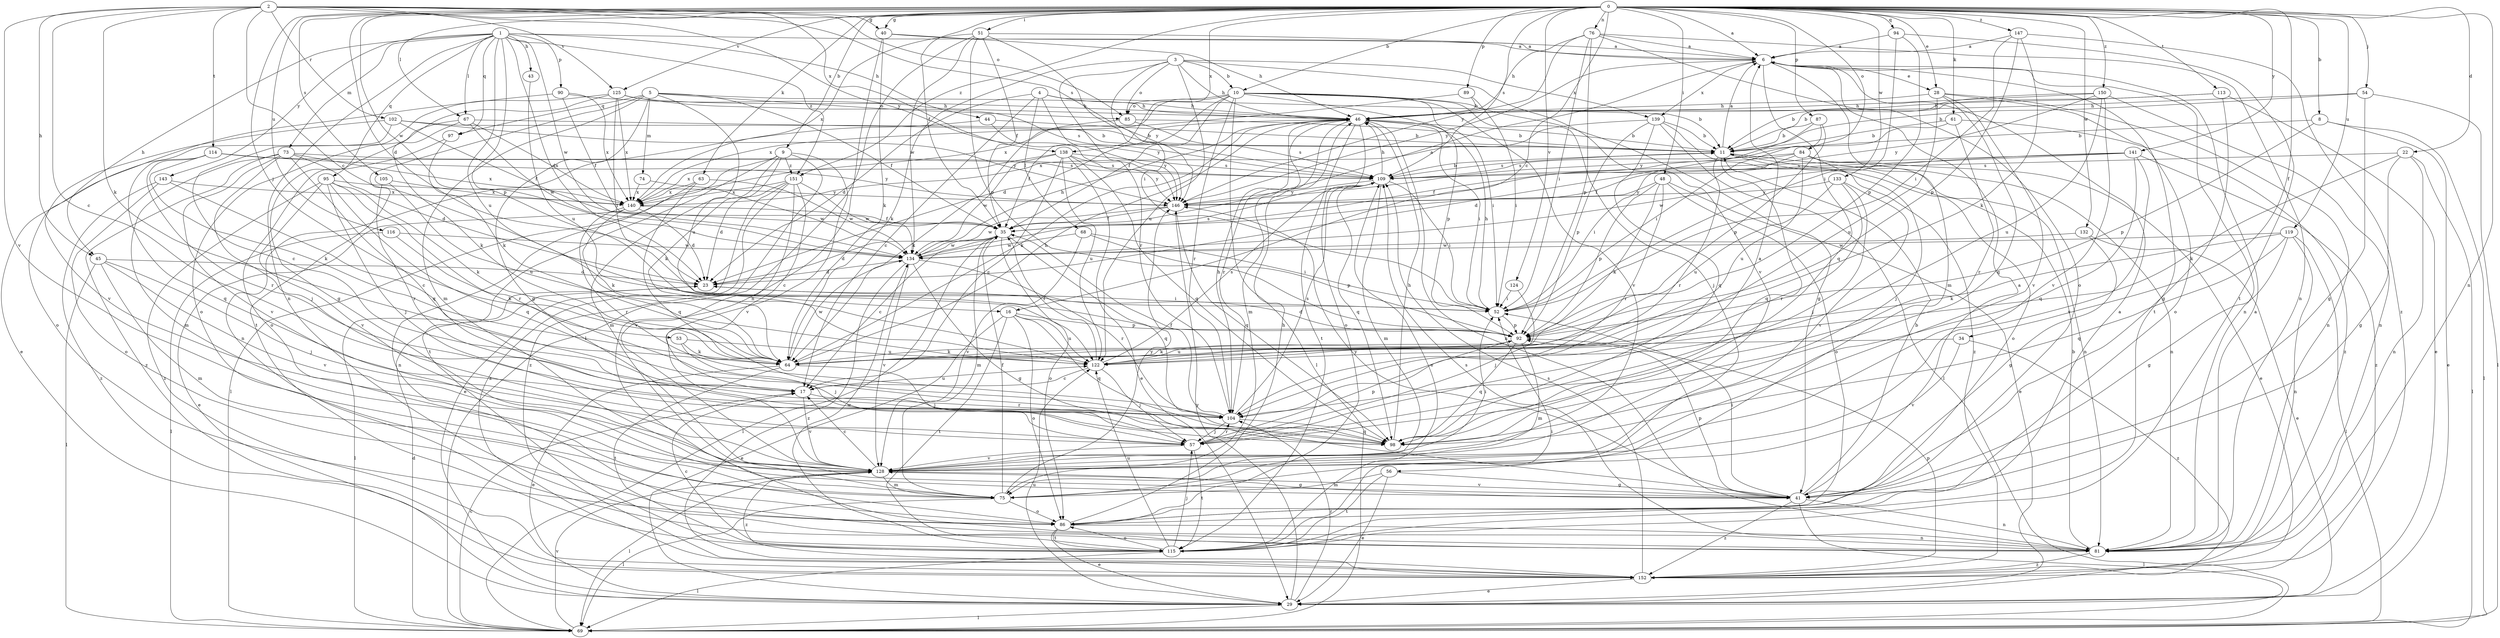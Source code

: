 strict digraph  {
0;
1;
2;
3;
4;
5;
6;
8;
9;
10;
11;
16;
17;
22;
23;
28;
29;
34;
35;
40;
41;
43;
44;
45;
46;
48;
51;
52;
53;
54;
56;
57;
61;
63;
64;
67;
68;
69;
73;
74;
75;
76;
81;
84;
85;
86;
87;
89;
90;
92;
94;
95;
97;
98;
102;
104;
105;
109;
113;
114;
115;
116;
119;
122;
124;
125;
128;
132;
133;
134;
138;
139;
140;
141;
143;
146;
147;
150;
151;
152;
0 -> 6  [label=a];
0 -> 8  [label=b];
0 -> 9  [label=b];
0 -> 10  [label=b];
0 -> 16  [label=c];
0 -> 22  [label=d];
0 -> 23  [label=d];
0 -> 28  [label=e];
0 -> 34  [label=f];
0 -> 35  [label=f];
0 -> 40  [label=g];
0 -> 48  [label=i];
0 -> 51  [label=i];
0 -> 53  [label=j];
0 -> 54  [label=j];
0 -> 61  [label=k];
0 -> 63  [label=k];
0 -> 67  [label=l];
0 -> 76  [label=n];
0 -> 81  [label=n];
0 -> 84  [label=o];
0 -> 87  [label=p];
0 -> 89  [label=p];
0 -> 94  [label=q];
0 -> 105  [label=s];
0 -> 109  [label=s];
0 -> 113  [label=t];
0 -> 116  [label=u];
0 -> 119  [label=u];
0 -> 124  [label=v];
0 -> 125  [label=v];
0 -> 132  [label=w];
0 -> 133  [label=w];
0 -> 134  [label=w];
0 -> 138  [label=x];
0 -> 141  [label=y];
0 -> 147  [label=z];
0 -> 150  [label=z];
0 -> 151  [label=z];
1 -> 6  [label=a];
1 -> 23  [label=d];
1 -> 43  [label=h];
1 -> 44  [label=h];
1 -> 45  [label=h];
1 -> 67  [label=l];
1 -> 73  [label=m];
1 -> 81  [label=n];
1 -> 90  [label=p];
1 -> 92  [label=p];
1 -> 95  [label=q];
1 -> 97  [label=q];
1 -> 122  [label=u];
1 -> 134  [label=w];
1 -> 143  [label=y];
1 -> 151  [label=z];
2 -> 16  [label=c];
2 -> 17  [label=c];
2 -> 40  [label=g];
2 -> 45  [label=h];
2 -> 64  [label=k];
2 -> 85  [label=o];
2 -> 102  [label=r];
2 -> 109  [label=s];
2 -> 114  [label=t];
2 -> 125  [label=v];
2 -> 128  [label=v];
2 -> 138  [label=x];
2 -> 146  [label=y];
3 -> 10  [label=b];
3 -> 46  [label=h];
3 -> 64  [label=k];
3 -> 85  [label=o];
3 -> 104  [label=r];
3 -> 122  [label=u];
3 -> 128  [label=v];
3 -> 139  [label=x];
3 -> 146  [label=y];
4 -> 11  [label=b];
4 -> 17  [label=c];
4 -> 23  [label=d];
4 -> 46  [label=h];
4 -> 68  [label=l];
4 -> 146  [label=y];
5 -> 35  [label=f];
5 -> 41  [label=g];
5 -> 46  [label=h];
5 -> 74  [label=m];
5 -> 75  [label=m];
5 -> 85  [label=o];
5 -> 97  [label=q];
5 -> 115  [label=t];
5 -> 122  [label=u];
6 -> 28  [label=e];
6 -> 75  [label=m];
6 -> 81  [label=n];
6 -> 98  [label=q];
6 -> 115  [label=t];
6 -> 139  [label=x];
6 -> 146  [label=y];
8 -> 11  [label=b];
8 -> 29  [label=e];
8 -> 69  [label=l];
8 -> 92  [label=p];
9 -> 64  [label=k];
9 -> 69  [label=l];
9 -> 75  [label=m];
9 -> 115  [label=t];
9 -> 128  [label=v];
9 -> 151  [label=z];
9 -> 152  [label=z];
10 -> 23  [label=d];
10 -> 35  [label=f];
10 -> 41  [label=g];
10 -> 52  [label=i];
10 -> 56  [label=j];
10 -> 69  [label=l];
10 -> 85  [label=o];
10 -> 92  [label=p];
10 -> 104  [label=r];
10 -> 128  [label=v];
10 -> 140  [label=x];
11 -> 6  [label=a];
11 -> 81  [label=n];
11 -> 86  [label=o];
11 -> 98  [label=q];
11 -> 104  [label=r];
11 -> 109  [label=s];
16 -> 29  [label=e];
16 -> 86  [label=o];
16 -> 92  [label=p];
16 -> 98  [label=q];
16 -> 115  [label=t];
16 -> 122  [label=u];
17 -> 104  [label=r];
17 -> 122  [label=u];
17 -> 128  [label=v];
22 -> 41  [label=g];
22 -> 64  [label=k];
22 -> 69  [label=l];
22 -> 81  [label=n];
22 -> 109  [label=s];
23 -> 52  [label=i];
23 -> 69  [label=l];
28 -> 46  [label=h];
28 -> 81  [label=n];
28 -> 86  [label=o];
28 -> 98  [label=q];
28 -> 122  [label=u];
28 -> 128  [label=v];
29 -> 69  [label=l];
29 -> 104  [label=r];
29 -> 122  [label=u];
29 -> 146  [label=y];
34 -> 64  [label=k];
34 -> 128  [label=v];
34 -> 152  [label=z];
35 -> 6  [label=a];
35 -> 17  [label=c];
35 -> 23  [label=d];
35 -> 69  [label=l];
35 -> 75  [label=m];
35 -> 86  [label=o];
35 -> 98  [label=q];
35 -> 134  [label=w];
40 -> 6  [label=a];
40 -> 46  [label=h];
40 -> 64  [label=k];
40 -> 81  [label=n];
41 -> 6  [label=a];
41 -> 11  [label=b];
41 -> 52  [label=i];
41 -> 69  [label=l];
41 -> 81  [label=n];
41 -> 92  [label=p];
41 -> 128  [label=v];
41 -> 146  [label=y];
41 -> 152  [label=z];
43 -> 122  [label=u];
44 -> 11  [label=b];
44 -> 81  [label=n];
44 -> 146  [label=y];
45 -> 23  [label=d];
45 -> 57  [label=j];
45 -> 69  [label=l];
45 -> 75  [label=m];
45 -> 128  [label=v];
46 -> 11  [label=b];
46 -> 35  [label=f];
46 -> 52  [label=i];
46 -> 64  [label=k];
46 -> 75  [label=m];
46 -> 81  [label=n];
46 -> 86  [label=o];
46 -> 104  [label=r];
46 -> 115  [label=t];
48 -> 29  [label=e];
48 -> 64  [label=k];
48 -> 86  [label=o];
48 -> 92  [label=p];
48 -> 104  [label=r];
48 -> 146  [label=y];
51 -> 6  [label=a];
51 -> 35  [label=f];
51 -> 52  [label=i];
51 -> 69  [label=l];
51 -> 92  [label=p];
51 -> 134  [label=w];
51 -> 140  [label=x];
52 -> 46  [label=h];
52 -> 92  [label=p];
53 -> 57  [label=j];
53 -> 64  [label=k];
53 -> 122  [label=u];
54 -> 11  [label=b];
54 -> 41  [label=g];
54 -> 46  [label=h];
54 -> 69  [label=l];
56 -> 29  [label=e];
56 -> 41  [label=g];
56 -> 75  [label=m];
56 -> 115  [label=t];
57 -> 6  [label=a];
57 -> 92  [label=p];
57 -> 104  [label=r];
57 -> 115  [label=t];
57 -> 128  [label=v];
61 -> 11  [label=b];
61 -> 104  [label=r];
61 -> 146  [label=y];
61 -> 152  [label=z];
63 -> 81  [label=n];
63 -> 98  [label=q];
63 -> 134  [label=w];
63 -> 140  [label=x];
64 -> 29  [label=e];
64 -> 46  [label=h];
64 -> 57  [label=j];
64 -> 115  [label=t];
64 -> 134  [label=w];
67 -> 11  [label=b];
67 -> 64  [label=k];
67 -> 86  [label=o];
67 -> 134  [label=w];
67 -> 140  [label=x];
68 -> 52  [label=i];
68 -> 92  [label=p];
68 -> 128  [label=v];
68 -> 134  [label=w];
69 -> 17  [label=c];
69 -> 23  [label=d];
69 -> 128  [label=v];
73 -> 23  [label=d];
73 -> 57  [label=j];
73 -> 75  [label=m];
73 -> 98  [label=q];
73 -> 109  [label=s];
73 -> 128  [label=v];
73 -> 140  [label=x];
73 -> 152  [label=z];
74 -> 134  [label=w];
74 -> 140  [label=x];
75 -> 35  [label=f];
75 -> 69  [label=l];
75 -> 86  [label=o];
75 -> 146  [label=y];
76 -> 6  [label=a];
76 -> 46  [label=h];
76 -> 52  [label=i];
76 -> 81  [label=n];
76 -> 86  [label=o];
76 -> 92  [label=p];
76 -> 146  [label=y];
81 -> 6  [label=a];
81 -> 11  [label=b];
81 -> 109  [label=s];
81 -> 152  [label=z];
84 -> 29  [label=e];
84 -> 35  [label=f];
84 -> 52  [label=i];
84 -> 57  [label=j];
84 -> 81  [label=n];
84 -> 109  [label=s];
84 -> 122  [label=u];
85 -> 11  [label=b];
85 -> 64  [label=k];
85 -> 109  [label=s];
86 -> 29  [label=e];
86 -> 46  [label=h];
86 -> 81  [label=n];
86 -> 115  [label=t];
87 -> 11  [label=b];
87 -> 23  [label=d];
87 -> 52  [label=i];
87 -> 92  [label=p];
89 -> 46  [label=h];
89 -> 52  [label=i];
89 -> 140  [label=x];
90 -> 29  [label=e];
90 -> 35  [label=f];
90 -> 46  [label=h];
90 -> 140  [label=x];
92 -> 23  [label=d];
92 -> 64  [label=k];
92 -> 75  [label=m];
92 -> 98  [label=q];
92 -> 122  [label=u];
94 -> 6  [label=a];
94 -> 52  [label=i];
94 -> 92  [label=p];
94 -> 115  [label=t];
95 -> 57  [label=j];
95 -> 64  [label=k];
95 -> 98  [label=q];
95 -> 104  [label=r];
95 -> 128  [label=v];
95 -> 146  [label=y];
95 -> 152  [label=z];
97 -> 64  [label=k];
97 -> 86  [label=o];
98 -> 46  [label=h];
102 -> 11  [label=b];
102 -> 17  [label=c];
102 -> 35  [label=f];
102 -> 128  [label=v];
102 -> 146  [label=y];
104 -> 35  [label=f];
104 -> 46  [label=h];
104 -> 57  [label=j];
104 -> 98  [label=q];
104 -> 109  [label=s];
105 -> 104  [label=r];
105 -> 122  [label=u];
105 -> 140  [label=x];
109 -> 11  [label=b];
109 -> 46  [label=h];
109 -> 52  [label=i];
109 -> 75  [label=m];
109 -> 98  [label=q];
109 -> 146  [label=y];
113 -> 11  [label=b];
113 -> 29  [label=e];
113 -> 41  [label=g];
113 -> 46  [label=h];
114 -> 64  [label=k];
114 -> 98  [label=q];
114 -> 104  [label=r];
114 -> 109  [label=s];
114 -> 146  [label=y];
115 -> 6  [label=a];
115 -> 17  [label=c];
115 -> 52  [label=i];
115 -> 57  [label=j];
115 -> 69  [label=l];
115 -> 86  [label=o];
115 -> 109  [label=s];
115 -> 122  [label=u];
115 -> 134  [label=w];
116 -> 64  [label=k];
116 -> 69  [label=l];
116 -> 134  [label=w];
119 -> 41  [label=g];
119 -> 64  [label=k];
119 -> 69  [label=l];
119 -> 81  [label=n];
119 -> 98  [label=q];
119 -> 134  [label=w];
122 -> 17  [label=c];
122 -> 35  [label=f];
122 -> 57  [label=j];
122 -> 109  [label=s];
124 -> 52  [label=i];
124 -> 57  [label=j];
125 -> 41  [label=g];
125 -> 46  [label=h];
125 -> 52  [label=i];
125 -> 86  [label=o];
125 -> 109  [label=s];
125 -> 140  [label=x];
128 -> 17  [label=c];
128 -> 41  [label=g];
128 -> 52  [label=i];
128 -> 69  [label=l];
128 -> 75  [label=m];
128 -> 152  [label=z];
132 -> 29  [label=e];
132 -> 41  [label=g];
132 -> 134  [label=w];
133 -> 57  [label=j];
133 -> 104  [label=r];
133 -> 122  [label=u];
133 -> 128  [label=v];
133 -> 146  [label=y];
134 -> 23  [label=d];
134 -> 41  [label=g];
134 -> 46  [label=h];
134 -> 104  [label=r];
134 -> 109  [label=s];
134 -> 128  [label=v];
134 -> 152  [label=z];
138 -> 17  [label=c];
138 -> 29  [label=e];
138 -> 98  [label=q];
138 -> 109  [label=s];
138 -> 122  [label=u];
138 -> 134  [label=w];
138 -> 140  [label=x];
138 -> 146  [label=y];
139 -> 11  [label=b];
139 -> 69  [label=l];
139 -> 92  [label=p];
139 -> 98  [label=q];
139 -> 140  [label=x];
139 -> 152  [label=z];
140 -> 23  [label=d];
140 -> 29  [label=e];
140 -> 35  [label=f];
140 -> 64  [label=k];
140 -> 104  [label=r];
141 -> 35  [label=f];
141 -> 98  [label=q];
141 -> 109  [label=s];
141 -> 128  [label=v];
141 -> 134  [label=w];
141 -> 152  [label=z];
143 -> 17  [label=c];
143 -> 86  [label=o];
143 -> 140  [label=x];
143 -> 152  [label=z];
146 -> 35  [label=f];
146 -> 98  [label=q];
146 -> 134  [label=w];
147 -> 6  [label=a];
147 -> 52  [label=i];
147 -> 64  [label=k];
147 -> 92  [label=p];
147 -> 152  [label=z];
150 -> 11  [label=b];
150 -> 46  [label=h];
150 -> 81  [label=n];
150 -> 122  [label=u];
150 -> 128  [label=v];
150 -> 146  [label=y];
151 -> 17  [label=c];
151 -> 23  [label=d];
151 -> 29  [label=e];
151 -> 128  [label=v];
151 -> 134  [label=w];
151 -> 140  [label=x];
151 -> 152  [label=z];
152 -> 29  [label=e];
152 -> 92  [label=p];
152 -> 109  [label=s];
}
